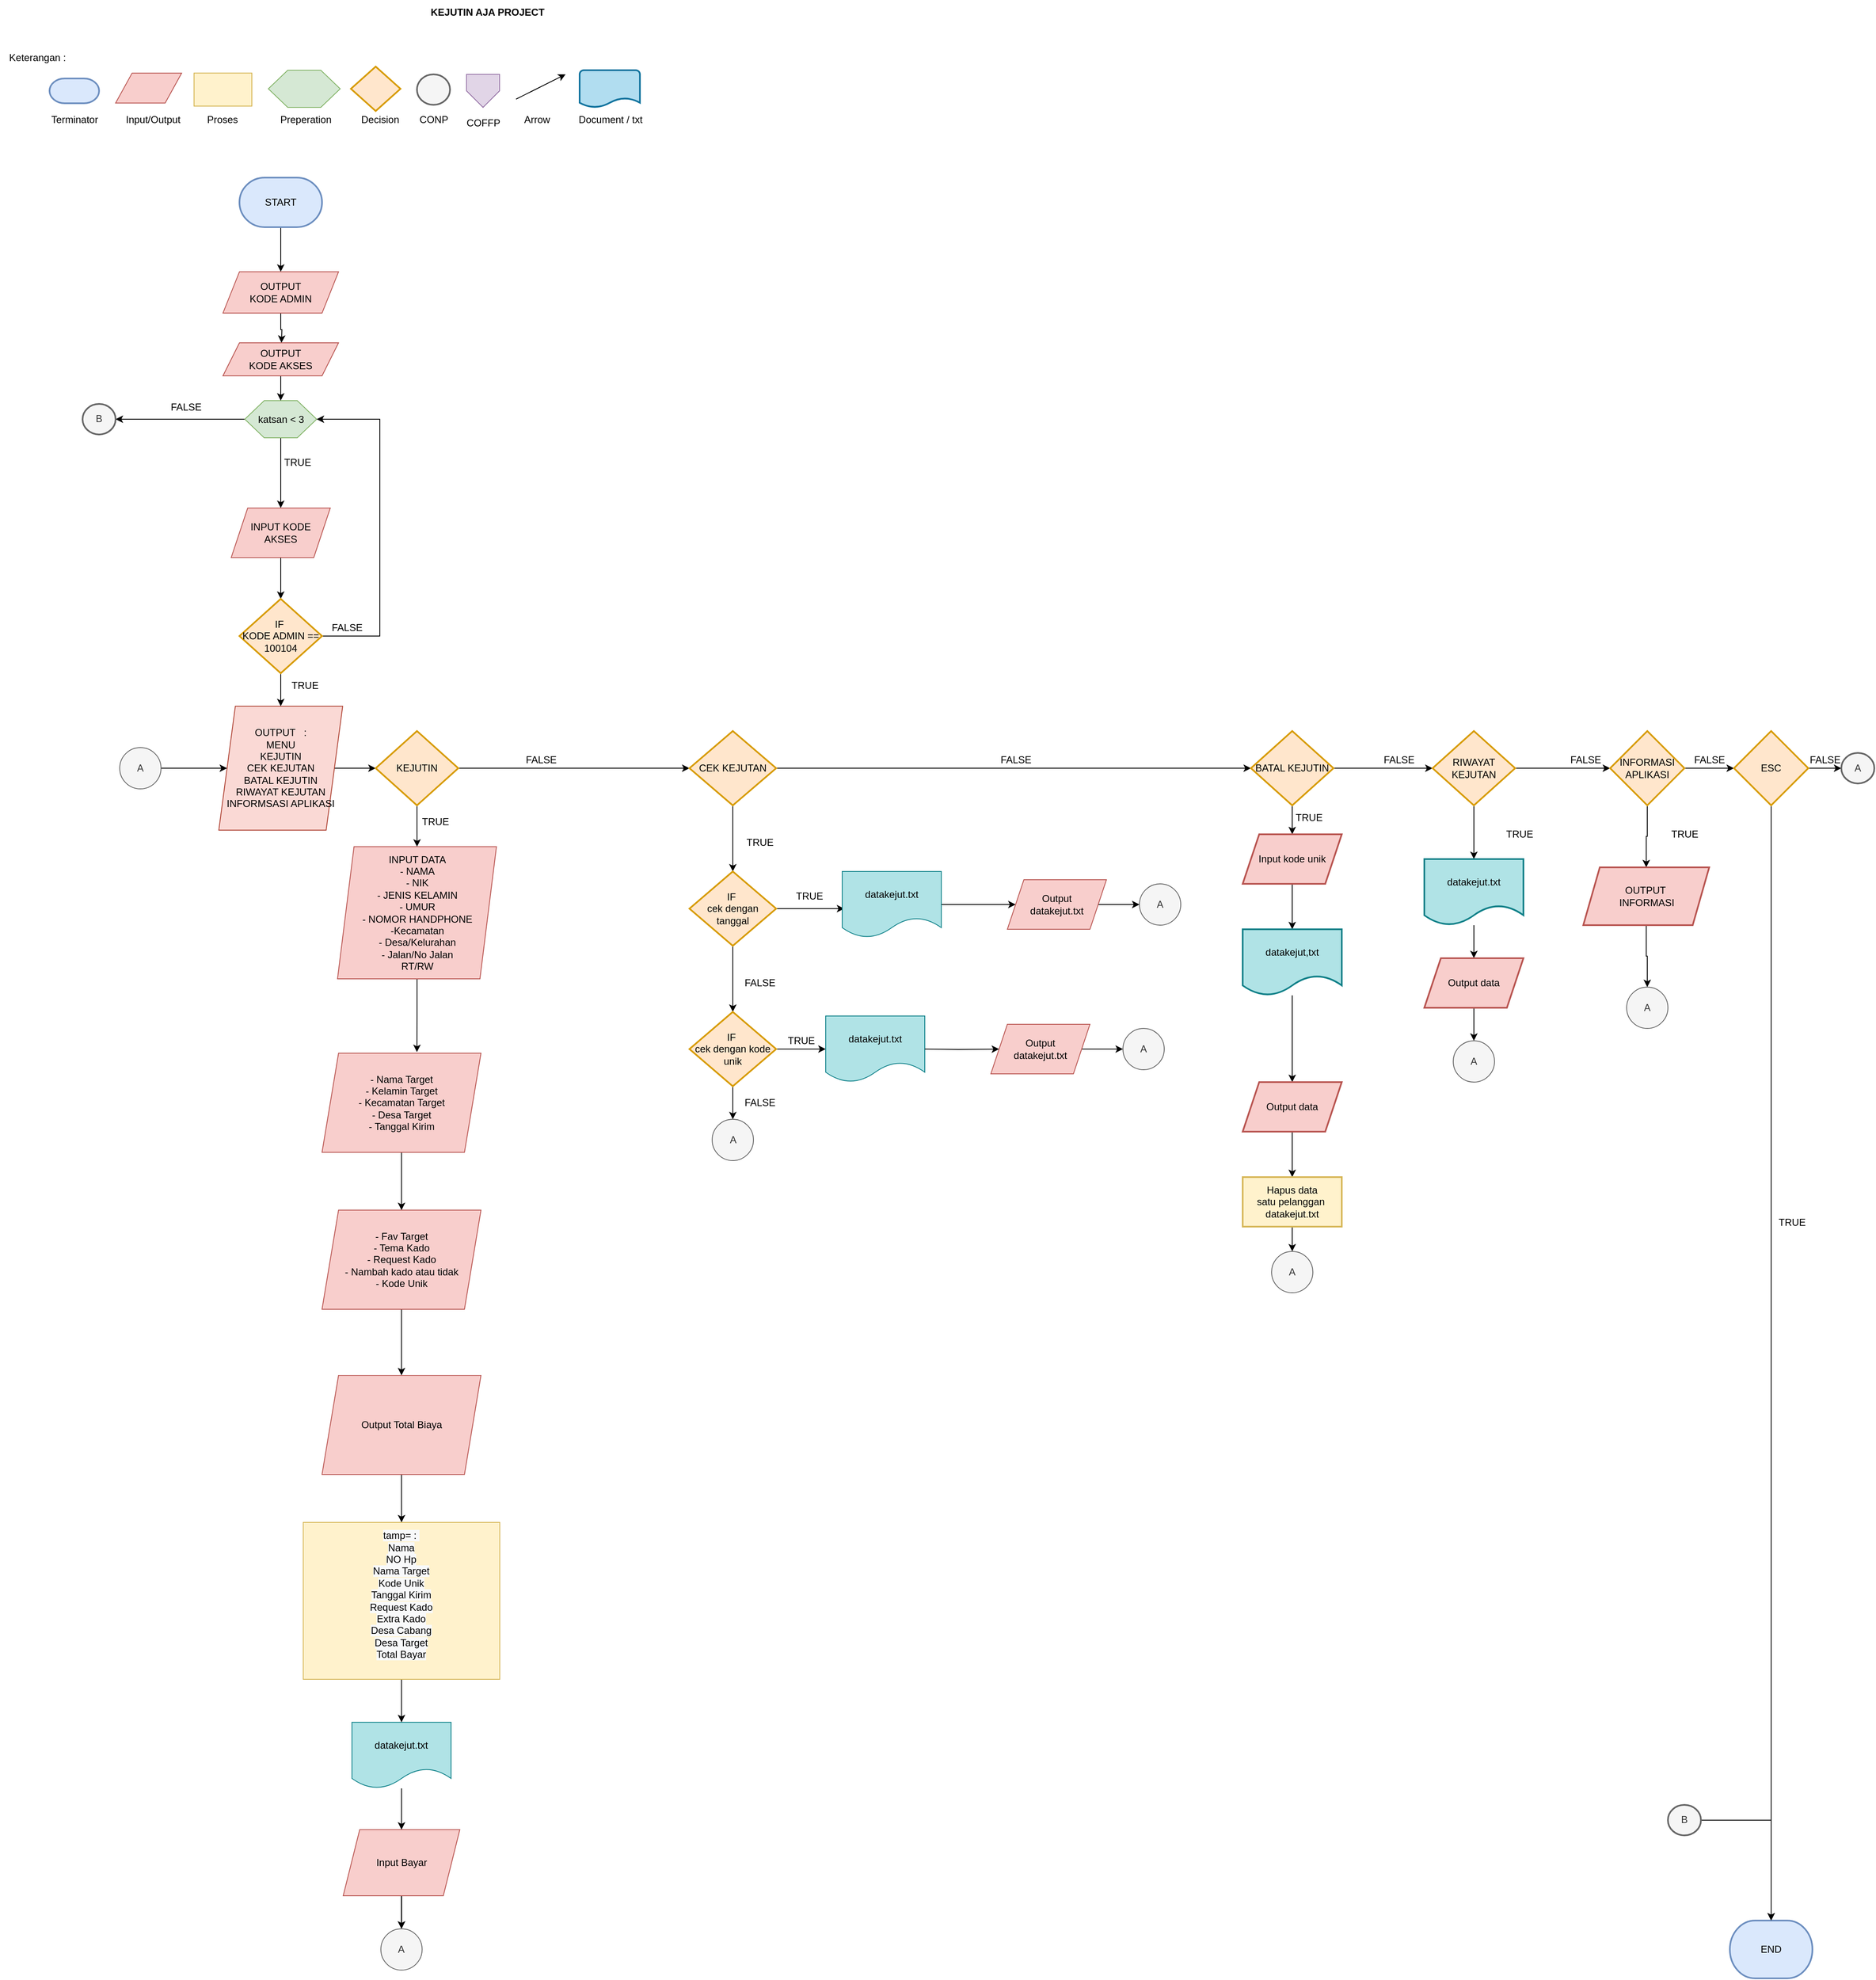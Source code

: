 <mxfile version="20.6.2" type="device"><diagram id="U2HqofYagZiafSSXtInh" name="Page-1"><mxGraphModel dx="1203" dy="805" grid="1" gridSize="10" guides="1" tooltips="1" connect="1" arrows="1" fold="1" page="1" pageScale="1" pageWidth="1169" pageHeight="827" math="0" shadow="0"><root><mxCell id="0"/><mxCell id="1" parent="0"/><mxCell id="q9lURPwofvFGCAkkpEQi-53" value="" style="edgeStyle=orthogonalEdgeStyle;rounded=0;orthogonalLoop=1;jettySize=auto;html=1;" edge="1" parent="1" source="q9lURPwofvFGCAkkpEQi-2" target="q9lURPwofvFGCAkkpEQi-45"><mxGeometry relative="1" as="geometry"/></mxCell><mxCell id="q9lURPwofvFGCAkkpEQi-2" value="START" style="strokeWidth=2;html=1;shape=mxgraph.flowchart.terminator;whiteSpace=wrap;fillColor=#dae8fc;strokeColor=#6c8ebf;" vertex="1" parent="1"><mxGeometry x="350.01" y="250" width="100" height="60" as="geometry"/></mxCell><mxCell id="q9lURPwofvFGCAkkpEQi-3" value="Keterangan :" style="text;html=1;align=center;verticalAlign=middle;resizable=0;points=[];autosize=1;strokeColor=none;fillColor=none;" vertex="1" parent="1"><mxGeometry x="60" y="90" width="90" height="30" as="geometry"/></mxCell><mxCell id="q9lURPwofvFGCAkkpEQi-4" value="" style="strokeWidth=2;html=1;shape=mxgraph.flowchart.terminator;whiteSpace=wrap;fillColor=#dae8fc;strokeColor=#6c8ebf;" vertex="1" parent="1"><mxGeometry x="120" y="130" width="60" height="30" as="geometry"/></mxCell><mxCell id="q9lURPwofvFGCAkkpEQi-5" value="Terminator" style="text;html=1;align=center;verticalAlign=middle;resizable=0;points=[];autosize=1;strokeColor=none;fillColor=none;" vertex="1" parent="1"><mxGeometry x="110" y="165" width="80" height="30" as="geometry"/></mxCell><mxCell id="q9lURPwofvFGCAkkpEQi-6" value="Input/Output" style="text;html=1;align=center;verticalAlign=middle;resizable=0;points=[];autosize=1;strokeColor=none;fillColor=none;" vertex="1" parent="1"><mxGeometry x="200" y="165" width="90" height="30" as="geometry"/></mxCell><mxCell id="q9lURPwofvFGCAkkpEQi-7" value="Proses" style="text;html=1;align=center;verticalAlign=middle;resizable=0;points=[];autosize=1;strokeColor=none;fillColor=none;" vertex="1" parent="1"><mxGeometry x="299" y="165" width="60" height="30" as="geometry"/></mxCell><mxCell id="q9lURPwofvFGCAkkpEQi-8" value="" style="verticalLabelPosition=bottom;verticalAlign=top;html=1;shape=hexagon;perimeter=hexagonPerimeter2;arcSize=6;size=0.27;fillColor=#d5e8d4;strokeColor=#82b366;" vertex="1" parent="1"><mxGeometry x="385" y="120" width="87" height="45" as="geometry"/></mxCell><mxCell id="q9lURPwofvFGCAkkpEQi-9" value="Preperation" style="text;html=1;align=center;verticalAlign=middle;resizable=0;points=[];autosize=1;strokeColor=none;fillColor=none;" vertex="1" parent="1"><mxGeometry x="385" y="165" width="90" height="30" as="geometry"/></mxCell><mxCell id="q9lURPwofvFGCAkkpEQi-10" value="" style="strokeWidth=2;html=1;shape=mxgraph.flowchart.decision;whiteSpace=wrap;fillColor=#ffe6cc;strokeColor=#d79b00;" vertex="1" parent="1"><mxGeometry x="485" y="115.63" width="60" height="53.75" as="geometry"/></mxCell><mxCell id="q9lURPwofvFGCAkkpEQi-11" value="Decision" style="text;html=1;align=center;verticalAlign=middle;resizable=0;points=[];autosize=1;strokeColor=none;fillColor=none;" vertex="1" parent="1"><mxGeometry x="485" y="165" width="70" height="30" as="geometry"/></mxCell><mxCell id="q9lURPwofvFGCAkkpEQi-12" value="" style="strokeWidth=2;html=1;shape=mxgraph.flowchart.start_2;whiteSpace=wrap;fillColor=#f5f5f5;fontColor=#333333;strokeColor=#666666;" vertex="1" parent="1"><mxGeometry x="565" y="125" width="40" height="36.88" as="geometry"/></mxCell><mxCell id="q9lURPwofvFGCAkkpEQi-13" value="CONP" style="text;html=1;align=center;verticalAlign=middle;resizable=0;points=[];autosize=1;strokeColor=none;fillColor=none;" vertex="1" parent="1"><mxGeometry x="555" y="165" width="60" height="30" as="geometry"/></mxCell><mxCell id="q9lURPwofvFGCAkkpEQi-14" value="" style="verticalLabelPosition=bottom;verticalAlign=top;html=1;shape=offPageConnector;rounded=0;size=0.5;fillColor=#e1d5e7;strokeColor=#9673a6;" vertex="1" parent="1"><mxGeometry x="625" y="125" width="40" height="40" as="geometry"/></mxCell><mxCell id="q9lURPwofvFGCAkkpEQi-15" value="COFFP" style="text;html=1;align=center;verticalAlign=middle;resizable=0;points=[];autosize=1;strokeColor=none;fillColor=none;" vertex="1" parent="1"><mxGeometry x="615" y="169.38" width="60" height="30" as="geometry"/></mxCell><mxCell id="q9lURPwofvFGCAkkpEQi-16" value="" style="endArrow=classic;html=1;rounded=0;" edge="1" parent="1"><mxGeometry width="50" height="50" relative="1" as="geometry"><mxPoint x="685.0" y="155" as="sourcePoint"/><mxPoint x="745" y="125" as="targetPoint"/><Array as="points"><mxPoint x="705" y="145"/></Array></mxGeometry></mxCell><mxCell id="q9lURPwofvFGCAkkpEQi-17" value="Arrow" style="text;html=1;align=center;verticalAlign=middle;resizable=0;points=[];autosize=1;strokeColor=none;fillColor=none;" vertex="1" parent="1"><mxGeometry x="685" y="165" width="50" height="30" as="geometry"/></mxCell><mxCell id="q9lURPwofvFGCAkkpEQi-18" value="" style="rounded=0;whiteSpace=wrap;html=1;fillColor=#fff2cc;strokeColor=#d6b656;" vertex="1" parent="1"><mxGeometry x="295" y="123.44" width="70" height="40" as="geometry"/></mxCell><mxCell id="q9lURPwofvFGCAkkpEQi-19" value="" style="shape=parallelogram;perimeter=parallelogramPerimeter;whiteSpace=wrap;html=1;fixedSize=1;fillColor=#f8cecc;strokeColor=#b85450;" vertex="1" parent="1"><mxGeometry x="200" y="123.44" width="80" height="36.26" as="geometry"/></mxCell><mxCell id="q9lURPwofvFGCAkkpEQi-20" value="" style="strokeWidth=2;html=1;shape=mxgraph.flowchart.document2;whiteSpace=wrap;size=0.25;fillColor=#b1ddf0;strokeColor=#10739e;" vertex="1" parent="1"><mxGeometry x="762" y="120" width="73" height="45" as="geometry"/></mxCell><mxCell id="q9lURPwofvFGCAkkpEQi-21" value="Document / txt" style="text;html=1;align=center;verticalAlign=middle;resizable=0;points=[];autosize=1;strokeColor=none;fillColor=none;" vertex="1" parent="1"><mxGeometry x="748.5" y="165" width="100" height="30" as="geometry"/></mxCell><mxCell id="q9lURPwofvFGCAkkpEQi-22" value="&lt;b&gt;KEJUTIN AJA PROJECT&lt;/b&gt;" style="text;html=1;align=center;verticalAlign=middle;resizable=0;points=[];autosize=1;strokeColor=none;fillColor=none;" vertex="1" parent="1"><mxGeometry x="570" y="35" width="160" height="30" as="geometry"/></mxCell><mxCell id="q9lURPwofvFGCAkkpEQi-60" style="edgeStyle=orthogonalEdgeStyle;rounded=0;orthogonalLoop=1;jettySize=auto;html=1;entryX=0.5;entryY=0;entryDx=0;entryDy=0;" edge="1" parent="1" source="q9lURPwofvFGCAkkpEQi-45"><mxGeometry relative="1" as="geometry"><mxPoint x="400.88" y="450" as="targetPoint"/></mxGeometry></mxCell><mxCell id="q9lURPwofvFGCAkkpEQi-45" value="OUTPUT&lt;br&gt;KODE ADMIN" style="shape=parallelogram;perimeter=parallelogramPerimeter;whiteSpace=wrap;html=1;fixedSize=1;fillColor=#f8cecc;strokeColor=#b85450;" vertex="1" parent="1"><mxGeometry x="330.01" y="364" width="140" height="50" as="geometry"/></mxCell><mxCell id="q9lURPwofvFGCAkkpEQi-65" value="" style="edgeStyle=orthogonalEdgeStyle;rounded=0;orthogonalLoop=1;jettySize=auto;html=1;" edge="1" parent="1" source="q9lURPwofvFGCAkkpEQi-67" target="q9lURPwofvFGCAkkpEQi-69"><mxGeometry relative="1" as="geometry"/></mxCell><mxCell id="q9lURPwofvFGCAkkpEQi-66" value="" style="edgeStyle=orthogonalEdgeStyle;rounded=0;orthogonalLoop=1;jettySize=auto;html=1;" edge="1" parent="1" source="q9lURPwofvFGCAkkpEQi-67"><mxGeometry relative="1" as="geometry"><mxPoint x="200" y="542.5" as="targetPoint"/></mxGeometry></mxCell><mxCell id="q9lURPwofvFGCAkkpEQi-67" value="katsan &amp;lt; 3" style="verticalLabelPosition=middle;verticalAlign=middle;html=1;shape=hexagon;perimeter=hexagonPerimeter2;arcSize=6;size=0.27;fillColor=#d5e8d4;strokeColor=#82b366;labelPosition=center;align=center;" vertex="1" parent="1"><mxGeometry x="356.5" y="520" width="87" height="45" as="geometry"/></mxCell><mxCell id="q9lURPwofvFGCAkkpEQi-68" value="" style="edgeStyle=orthogonalEdgeStyle;rounded=0;orthogonalLoop=1;jettySize=auto;html=1;" edge="1" parent="1" source="q9lURPwofvFGCAkkpEQi-69" target="q9lURPwofvFGCAkkpEQi-82"><mxGeometry relative="1" as="geometry"><mxPoint x="400" y="760" as="targetPoint"/><Array as="points"><mxPoint x="400" y="740"/><mxPoint x="400" y="740"/></Array></mxGeometry></mxCell><mxCell id="q9lURPwofvFGCAkkpEQi-80" style="edgeStyle=orthogonalEdgeStyle;rounded=0;orthogonalLoop=1;jettySize=auto;html=1;entryX=1;entryY=0.5;entryDx=0;entryDy=0;exitX=1;exitY=0.5;exitDx=0;exitDy=0;exitPerimeter=0;" edge="1" parent="1" source="q9lURPwofvFGCAkkpEQi-82" target="q9lURPwofvFGCAkkpEQi-67"><mxGeometry relative="1" as="geometry"><Array as="points"><mxPoint x="520" y="805"/><mxPoint x="520" y="543"/></Array></mxGeometry></mxCell><mxCell id="q9lURPwofvFGCAkkpEQi-69" value="INPUT KODE &lt;br&gt;AKSES" style="shape=parallelogram;perimeter=parallelogramPerimeter;whiteSpace=wrap;html=1;fixedSize=1;fillColor=#f8cecc;strokeColor=#b85450;arcSize=6;" vertex="1" parent="1"><mxGeometry x="340" y="650" width="120" height="60" as="geometry"/></mxCell><mxCell id="q9lURPwofvFGCAkkpEQi-74" value="TRUE" style="text;html=1;align=center;verticalAlign=middle;resizable=0;points=[];autosize=1;strokeColor=none;fillColor=none;" vertex="1" parent="1"><mxGeometry x="390.01" y="580" width="60" height="30" as="geometry"/></mxCell><mxCell id="q9lURPwofvFGCAkkpEQi-75" value="FALSE" style="text;html=1;align=center;verticalAlign=middle;resizable=0;points=[];autosize=1;strokeColor=none;fillColor=none;" vertex="1" parent="1"><mxGeometry x="255" y="512.5" width="60" height="30" as="geometry"/></mxCell><mxCell id="q9lURPwofvFGCAkkpEQi-76" value="" style="edgeStyle=orthogonalEdgeStyle;rounded=0;orthogonalLoop=1;jettySize=auto;html=1;" edge="1" parent="1" source="q9lURPwofvFGCAkkpEQi-77" target="q9lURPwofvFGCAkkpEQi-67"><mxGeometry relative="1" as="geometry"/></mxCell><mxCell id="q9lURPwofvFGCAkkpEQi-77" value="OUTPUT&lt;br&gt;KODE AKSES" style="shape=parallelogram;perimeter=parallelogramPerimeter;whiteSpace=wrap;html=1;fixedSize=1;fillColor=#f8cecc;strokeColor=#b85450;" vertex="1" parent="1"><mxGeometry x="330" y="450" width="140" height="40" as="geometry"/></mxCell><mxCell id="q9lURPwofvFGCAkkpEQi-86" value="" style="edgeStyle=orthogonalEdgeStyle;rounded=0;orthogonalLoop=1;jettySize=auto;html=1;" edge="1" parent="1" source="q9lURPwofvFGCAkkpEQi-82" target="q9lURPwofvFGCAkkpEQi-85"><mxGeometry relative="1" as="geometry"/></mxCell><mxCell id="q9lURPwofvFGCAkkpEQi-82" value="IF&amp;nbsp;&lt;br&gt;KODE ADMIN ==&lt;br&gt;100104" style="strokeWidth=2;html=1;shape=mxgraph.flowchart.decision;whiteSpace=wrap;fillColor=#ffe6cc;strokeColor=#d79b00;" vertex="1" parent="1"><mxGeometry x="350" y="760" width="100" height="90" as="geometry"/></mxCell><mxCell id="q9lURPwofvFGCAkkpEQi-83" value="FALSE" style="text;html=1;align=center;verticalAlign=middle;resizable=0;points=[];autosize=1;strokeColor=none;fillColor=none;" vertex="1" parent="1"><mxGeometry x="450.01" y="780" width="60" height="30" as="geometry"/></mxCell><mxCell id="q9lURPwofvFGCAkkpEQi-93" style="edgeStyle=orthogonalEdgeStyle;rounded=0;orthogonalLoop=1;jettySize=auto;html=1;" edge="1" parent="1" source="q9lURPwofvFGCAkkpEQi-85" target="q9lURPwofvFGCAkkpEQi-87"><mxGeometry relative="1" as="geometry"/></mxCell><mxCell id="q9lURPwofvFGCAkkpEQi-85" value="OUTPUT&amp;nbsp; &amp;nbsp;:&lt;br&gt;MENU&lt;br&gt;KEJUTIN&lt;br&gt;CEK KEJUTAN&lt;br&gt;BATAL KEJUTIN&lt;br&gt;RIWAYAT KEJUTAN&lt;br&gt;INFORMSASI APLIKASI" style="shape=parallelogram;perimeter=parallelogramPerimeter;whiteSpace=wrap;html=1;fixedSize=1;fillColor=#fad9d5;strokeColor=#ae4132;" vertex="1" parent="1"><mxGeometry x="325" y="890" width="150" height="150" as="geometry"/></mxCell><mxCell id="q9lURPwofvFGCAkkpEQi-94" style="edgeStyle=orthogonalEdgeStyle;rounded=0;orthogonalLoop=1;jettySize=auto;html=1;exitX=1;exitY=0.5;exitDx=0;exitDy=0;exitPerimeter=0;entryX=0;entryY=0.5;entryDx=0;entryDy=0;entryPerimeter=0;" edge="1" parent="1" source="q9lURPwofvFGCAkkpEQi-87" target="q9lURPwofvFGCAkkpEQi-88"><mxGeometry relative="1" as="geometry"/></mxCell><mxCell id="q9lURPwofvFGCAkkpEQi-98" style="edgeStyle=orthogonalEdgeStyle;rounded=0;orthogonalLoop=1;jettySize=auto;html=1;" edge="1" parent="1" source="q9lURPwofvFGCAkkpEQi-87" target="q9lURPwofvFGCAkkpEQi-92"><mxGeometry relative="1" as="geometry"/></mxCell><mxCell id="q9lURPwofvFGCAkkpEQi-87" value="KEJUTIN" style="strokeWidth=2;html=1;shape=mxgraph.flowchart.decision;whiteSpace=wrap;fillColor=#ffe6cc;strokeColor=#d79b00;" vertex="1" parent="1"><mxGeometry x="515" y="920" width="100" height="90" as="geometry"/></mxCell><mxCell id="q9lURPwofvFGCAkkpEQi-95" style="edgeStyle=orthogonalEdgeStyle;rounded=0;orthogonalLoop=1;jettySize=auto;html=1;" edge="1" parent="1" source="q9lURPwofvFGCAkkpEQi-88" target="q9lURPwofvFGCAkkpEQi-89"><mxGeometry relative="1" as="geometry"/></mxCell><mxCell id="q9lURPwofvFGCAkkpEQi-127" value="" style="edgeStyle=orthogonalEdgeStyle;rounded=0;orthogonalLoop=1;jettySize=auto;html=1;" edge="1" parent="1" source="q9lURPwofvFGCAkkpEQi-88" target="q9lURPwofvFGCAkkpEQi-126"><mxGeometry relative="1" as="geometry"/></mxCell><mxCell id="q9lURPwofvFGCAkkpEQi-88" value="CEK KEJUTAN" style="strokeWidth=2;html=1;shape=mxgraph.flowchart.decision;whiteSpace=wrap;fillColor=#ffe6cc;strokeColor=#d79b00;" vertex="1" parent="1"><mxGeometry x="895" y="920" width="105" height="90" as="geometry"/></mxCell><mxCell id="q9lURPwofvFGCAkkpEQi-96" style="edgeStyle=orthogonalEdgeStyle;rounded=0;orthogonalLoop=1;jettySize=auto;html=1;" edge="1" parent="1" source="q9lURPwofvFGCAkkpEQi-89" target="q9lURPwofvFGCAkkpEQi-90"><mxGeometry relative="1" as="geometry"/></mxCell><mxCell id="q9lURPwofvFGCAkkpEQi-144" value="" style="edgeStyle=orthogonalEdgeStyle;rounded=0;orthogonalLoop=1;jettySize=auto;html=1;" edge="1" parent="1" source="q9lURPwofvFGCAkkpEQi-89" target="q9lURPwofvFGCAkkpEQi-143"><mxGeometry relative="1" as="geometry"/></mxCell><mxCell id="q9lURPwofvFGCAkkpEQi-89" value="BATAL KEJUTIN" style="strokeWidth=2;html=1;shape=mxgraph.flowchart.decision;whiteSpace=wrap;fillColor=#ffe6cc;strokeColor=#d79b00;" vertex="1" parent="1"><mxGeometry x="1575" y="920" width="100" height="90" as="geometry"/></mxCell><mxCell id="q9lURPwofvFGCAkkpEQi-97" value="" style="edgeStyle=orthogonalEdgeStyle;rounded=0;orthogonalLoop=1;jettySize=auto;html=1;" edge="1" parent="1" source="q9lURPwofvFGCAkkpEQi-90" target="q9lURPwofvFGCAkkpEQi-91"><mxGeometry relative="1" as="geometry"/></mxCell><mxCell id="q9lURPwofvFGCAkkpEQi-156" value="" style="edgeStyle=orthogonalEdgeStyle;rounded=0;orthogonalLoop=1;jettySize=auto;html=1;" edge="1" parent="1" source="q9lURPwofvFGCAkkpEQi-90" target="q9lURPwofvFGCAkkpEQi-155"><mxGeometry relative="1" as="geometry"/></mxCell><mxCell id="q9lURPwofvFGCAkkpEQi-90" value="RIWAYAT KEJUTAN" style="strokeWidth=2;html=1;shape=mxgraph.flowchart.decision;whiteSpace=wrap;fillColor=#ffe6cc;strokeColor=#d79b00;" vertex="1" parent="1"><mxGeometry x="1795" y="920" width="100" height="90" as="geometry"/></mxCell><mxCell id="q9lURPwofvFGCAkkpEQi-162" value="" style="edgeStyle=orthogonalEdgeStyle;rounded=0;orthogonalLoop=1;jettySize=auto;html=1;" edge="1" parent="1" source="q9lURPwofvFGCAkkpEQi-91" target="q9lURPwofvFGCAkkpEQi-161"><mxGeometry relative="1" as="geometry"/></mxCell><mxCell id="q9lURPwofvFGCAkkpEQi-189" value="" style="edgeStyle=orthogonalEdgeStyle;rounded=0;orthogonalLoop=1;jettySize=auto;html=1;" edge="1" parent="1" source="q9lURPwofvFGCAkkpEQi-91" target="q9lURPwofvFGCAkkpEQi-188"><mxGeometry relative="1" as="geometry"/></mxCell><mxCell id="q9lURPwofvFGCAkkpEQi-91" value="INFORMASI APLIKASI" style="strokeWidth=2;html=1;shape=mxgraph.flowchart.decision;whiteSpace=wrap;fillColor=#ffe6cc;strokeColor=#d79b00;" vertex="1" parent="1"><mxGeometry x="2010" y="920" width="90" height="90" as="geometry"/></mxCell><mxCell id="q9lURPwofvFGCAkkpEQi-100" style="edgeStyle=orthogonalEdgeStyle;rounded=0;orthogonalLoop=1;jettySize=auto;html=1;entryX=0.597;entryY=-0.011;entryDx=0;entryDy=0;entryPerimeter=0;" edge="1" parent="1" source="q9lURPwofvFGCAkkpEQi-92" target="q9lURPwofvFGCAkkpEQi-99"><mxGeometry relative="1" as="geometry"/></mxCell><mxCell id="q9lURPwofvFGCAkkpEQi-92" value="INPUT DATA&lt;br&gt;- NAMA&lt;br&gt;- NIK&lt;br&gt;- JENIS KELAMIN&lt;br&gt;- UMUR&lt;br&gt;- NOMOR HANDPHONE&lt;br&gt;-Kecamatan&lt;br&gt;- Desa/Kelurahan&lt;br&gt;- Jalan/No Jalan&lt;br&gt;RT/RW&lt;br&gt;" style="shape=parallelogram;perimeter=parallelogramPerimeter;whiteSpace=wrap;html=1;fixedSize=1;fillColor=#f8cecc;strokeColor=#b85450;arcSize=6;" vertex="1" parent="1"><mxGeometry x="468.75" y="1060" width="192.5" height="160" as="geometry"/></mxCell><mxCell id="q9lURPwofvFGCAkkpEQi-178" value="" style="edgeStyle=orthogonalEdgeStyle;rounded=0;orthogonalLoop=1;jettySize=auto;html=1;" edge="1" parent="1" source="q9lURPwofvFGCAkkpEQi-99" target="q9lURPwofvFGCAkkpEQi-101"><mxGeometry relative="1" as="geometry"/></mxCell><mxCell id="q9lURPwofvFGCAkkpEQi-99" value="- Nama Target&lt;br&gt;- Kelamin Target&lt;br&gt;- Kecamatan Target&lt;br&gt;- Desa Target&lt;br&gt;- Tanggal Kirim" style="shape=parallelogram;perimeter=parallelogramPerimeter;whiteSpace=wrap;html=1;fixedSize=1;fillColor=#f8cecc;strokeColor=#b85450;arcSize=6;" vertex="1" parent="1"><mxGeometry x="450.01" y="1310" width="192.5" height="120" as="geometry"/></mxCell><mxCell id="q9lURPwofvFGCAkkpEQi-104" value="" style="edgeStyle=orthogonalEdgeStyle;rounded=0;orthogonalLoop=1;jettySize=auto;html=1;" edge="1" parent="1" source="q9lURPwofvFGCAkkpEQi-101" target="q9lURPwofvFGCAkkpEQi-103"><mxGeometry relative="1" as="geometry"/></mxCell><mxCell id="q9lURPwofvFGCAkkpEQi-101" value="- Fav Target&lt;br&gt;- Tema Kado&lt;br&gt;- Request Kado&lt;br&gt;- Nambah kado atau tidak&lt;br&gt;- Kode Unik" style="shape=parallelogram;perimeter=parallelogramPerimeter;whiteSpace=wrap;html=1;fixedSize=1;fillColor=#f8cecc;strokeColor=#b85450;arcSize=6;" vertex="1" parent="1"><mxGeometry x="450" y="1500" width="192.5" height="120" as="geometry"/></mxCell><mxCell id="q9lURPwofvFGCAkkpEQi-113" value="" style="edgeStyle=orthogonalEdgeStyle;rounded=0;orthogonalLoop=1;jettySize=auto;html=1;" edge="1" parent="1" source="q9lURPwofvFGCAkkpEQi-102" target="q9lURPwofvFGCAkkpEQi-105"><mxGeometry relative="1" as="geometry"/></mxCell><mxCell id="q9lURPwofvFGCAkkpEQi-102" value="datakejut.txt" style="shape=document;whiteSpace=wrap;html=1;boundedLbl=1;fillColor=#b0e3e6;strokeColor=#0e8088;" vertex="1" parent="1"><mxGeometry x="486.25" y="2120" width="120" height="80" as="geometry"/></mxCell><mxCell id="q9lURPwofvFGCAkkpEQi-111" value="" style="edgeStyle=orthogonalEdgeStyle;rounded=0;orthogonalLoop=1;jettySize=auto;html=1;" edge="1" parent="1" source="q9lURPwofvFGCAkkpEQi-103" target="q9lURPwofvFGCAkkpEQi-110"><mxGeometry relative="1" as="geometry"/></mxCell><mxCell id="q9lURPwofvFGCAkkpEQi-103" value="Output Total Biaya" style="shape=parallelogram;perimeter=parallelogramPerimeter;whiteSpace=wrap;html=1;fixedSize=1;fillColor=#f8cecc;strokeColor=#b85450;arcSize=6;" vertex="1" parent="1"><mxGeometry x="450" y="1700" width="192.5" height="120" as="geometry"/></mxCell><mxCell id="q9lURPwofvFGCAkkpEQi-115" style="edgeStyle=orthogonalEdgeStyle;rounded=0;orthogonalLoop=1;jettySize=auto;html=1;" edge="1" parent="1" source="q9lURPwofvFGCAkkpEQi-105" target="q9lURPwofvFGCAkkpEQi-114"><mxGeometry relative="1" as="geometry"/></mxCell><mxCell id="q9lURPwofvFGCAkkpEQi-168" value="" style="edgeStyle=orthogonalEdgeStyle;rounded=0;orthogonalLoop=1;jettySize=auto;html=1;" edge="1" parent="1" source="q9lURPwofvFGCAkkpEQi-105" target="q9lURPwofvFGCAkkpEQi-114"><mxGeometry relative="1" as="geometry"/></mxCell><mxCell id="q9lURPwofvFGCAkkpEQi-105" value="Input Bayar" style="shape=parallelogram;perimeter=parallelogramPerimeter;whiteSpace=wrap;html=1;fixedSize=1;fillColor=#f8cecc;strokeColor=#b85450;arcSize=6;" vertex="1" parent="1"><mxGeometry x="475.64" y="2250" width="141.25" height="80" as="geometry"/></mxCell><mxCell id="q9lURPwofvFGCAkkpEQi-112" value="" style="edgeStyle=orthogonalEdgeStyle;rounded=0;orthogonalLoop=1;jettySize=auto;html=1;" edge="1" parent="1" source="q9lURPwofvFGCAkkpEQi-110" target="q9lURPwofvFGCAkkpEQi-102"><mxGeometry relative="1" as="geometry"/></mxCell><mxCell id="q9lURPwofvFGCAkkpEQi-110" value="&#10;&lt;span style=&quot;color: rgb(0, 0, 0); font-family: Helvetica; font-size: 12px; font-style: normal; font-variant-ligatures: normal; font-variant-caps: normal; font-weight: 400; letter-spacing: normal; orphans: 2; text-align: center; text-indent: 0px; text-transform: none; widows: 2; word-spacing: 0px; -webkit-text-stroke-width: 0px; background-color: rgb(248, 249, 250); text-decoration-thickness: initial; text-decoration-style: initial; text-decoration-color: initial; float: none; display: inline !important;&quot;&gt;tamp= :&amp;nbsp;&lt;/span&gt;&lt;br style=&quot;color: rgb(0, 0, 0); font-family: Helvetica; font-size: 12px; font-style: normal; font-variant-ligatures: normal; font-variant-caps: normal; font-weight: 400; letter-spacing: normal; orphans: 2; text-align: center; text-indent: 0px; text-transform: none; widows: 2; word-spacing: 0px; -webkit-text-stroke-width: 0px; background-color: rgb(248, 249, 250); text-decoration-thickness: initial; text-decoration-style: initial; text-decoration-color: initial;&quot;&gt;&lt;span style=&quot;color: rgb(0, 0, 0); font-family: Helvetica; font-size: 12px; font-style: normal; font-variant-ligatures: normal; font-variant-caps: normal; font-weight: 400; letter-spacing: normal; orphans: 2; text-align: center; text-indent: 0px; text-transform: none; widows: 2; word-spacing: 0px; -webkit-text-stroke-width: 0px; background-color: rgb(248, 249, 250); text-decoration-thickness: initial; text-decoration-style: initial; text-decoration-color: initial; float: none; display: inline !important;&quot;&gt;Nama&lt;/span&gt;&lt;br style=&quot;color: rgb(0, 0, 0); font-family: Helvetica; font-size: 12px; font-style: normal; font-variant-ligatures: normal; font-variant-caps: normal; font-weight: 400; letter-spacing: normal; orphans: 2; text-align: center; text-indent: 0px; text-transform: none; widows: 2; word-spacing: 0px; -webkit-text-stroke-width: 0px; background-color: rgb(248, 249, 250); text-decoration-thickness: initial; text-decoration-style: initial; text-decoration-color: initial;&quot;&gt;&lt;span style=&quot;color: rgb(0, 0, 0); font-family: Helvetica; font-size: 12px; font-style: normal; font-variant-ligatures: normal; font-variant-caps: normal; font-weight: 400; letter-spacing: normal; orphans: 2; text-align: center; text-indent: 0px; text-transform: none; widows: 2; word-spacing: 0px; -webkit-text-stroke-width: 0px; background-color: rgb(248, 249, 250); text-decoration-thickness: initial; text-decoration-style: initial; text-decoration-color: initial; float: none; display: inline !important;&quot;&gt;NO Hp&lt;/span&gt;&lt;br style=&quot;color: rgb(0, 0, 0); font-family: Helvetica; font-size: 12px; font-style: normal; font-variant-ligatures: normal; font-variant-caps: normal; font-weight: 400; letter-spacing: normal; orphans: 2; text-align: center; text-indent: 0px; text-transform: none; widows: 2; word-spacing: 0px; -webkit-text-stroke-width: 0px; background-color: rgb(248, 249, 250); text-decoration-thickness: initial; text-decoration-style: initial; text-decoration-color: initial;&quot;&gt;&lt;span style=&quot;color: rgb(0, 0, 0); font-family: Helvetica; font-size: 12px; font-style: normal; font-variant-ligatures: normal; font-variant-caps: normal; font-weight: 400; letter-spacing: normal; orphans: 2; text-align: center; text-indent: 0px; text-transform: none; widows: 2; word-spacing: 0px; -webkit-text-stroke-width: 0px; background-color: rgb(248, 249, 250); text-decoration-thickness: initial; text-decoration-style: initial; text-decoration-color: initial; float: none; display: inline !important;&quot;&gt;Nama Target&lt;/span&gt;&lt;br style=&quot;color: rgb(0, 0, 0); font-family: Helvetica; font-size: 12px; font-style: normal; font-variant-ligatures: normal; font-variant-caps: normal; font-weight: 400; letter-spacing: normal; orphans: 2; text-align: center; text-indent: 0px; text-transform: none; widows: 2; word-spacing: 0px; -webkit-text-stroke-width: 0px; background-color: rgb(248, 249, 250); text-decoration-thickness: initial; text-decoration-style: initial; text-decoration-color: initial;&quot;&gt;&lt;span style=&quot;color: rgb(0, 0, 0); font-family: Helvetica; font-size: 12px; font-style: normal; font-variant-ligatures: normal; font-variant-caps: normal; font-weight: 400; letter-spacing: normal; orphans: 2; text-align: center; text-indent: 0px; text-transform: none; widows: 2; word-spacing: 0px; -webkit-text-stroke-width: 0px; background-color: rgb(248, 249, 250); text-decoration-thickness: initial; text-decoration-style: initial; text-decoration-color: initial; float: none; display: inline !important;&quot;&gt;Kode Unik&lt;/span&gt;&lt;br style=&quot;color: rgb(0, 0, 0); font-family: Helvetica; font-size: 12px; font-style: normal; font-variant-ligatures: normal; font-variant-caps: normal; font-weight: 400; letter-spacing: normal; orphans: 2; text-align: center; text-indent: 0px; text-transform: none; widows: 2; word-spacing: 0px; -webkit-text-stroke-width: 0px; background-color: rgb(248, 249, 250); text-decoration-thickness: initial; text-decoration-style: initial; text-decoration-color: initial;&quot;&gt;&lt;span style=&quot;color: rgb(0, 0, 0); font-family: Helvetica; font-size: 12px; font-style: normal; font-variant-ligatures: normal; font-variant-caps: normal; font-weight: 400; letter-spacing: normal; orphans: 2; text-align: center; text-indent: 0px; text-transform: none; widows: 2; word-spacing: 0px; -webkit-text-stroke-width: 0px; background-color: rgb(248, 249, 250); text-decoration-thickness: initial; text-decoration-style: initial; text-decoration-color: initial; float: none; display: inline !important;&quot;&gt;Tanggal Kirim&lt;/span&gt;&lt;br style=&quot;color: rgb(0, 0, 0); font-family: Helvetica; font-size: 12px; font-style: normal; font-variant-ligatures: normal; font-variant-caps: normal; font-weight: 400; letter-spacing: normal; orphans: 2; text-align: center; text-indent: 0px; text-transform: none; widows: 2; word-spacing: 0px; -webkit-text-stroke-width: 0px; background-color: rgb(248, 249, 250); text-decoration-thickness: initial; text-decoration-style: initial; text-decoration-color: initial;&quot;&gt;&lt;span style=&quot;color: rgb(0, 0, 0); font-family: Helvetica; font-size: 12px; font-style: normal; font-variant-ligatures: normal; font-variant-caps: normal; font-weight: 400; letter-spacing: normal; orphans: 2; text-align: center; text-indent: 0px; text-transform: none; widows: 2; word-spacing: 0px; -webkit-text-stroke-width: 0px; background-color: rgb(248, 249, 250); text-decoration-thickness: initial; text-decoration-style: initial; text-decoration-color: initial; float: none; display: inline !important;&quot;&gt;Request Kado&lt;/span&gt;&lt;br style=&quot;color: rgb(0, 0, 0); font-family: Helvetica; font-size: 12px; font-style: normal; font-variant-ligatures: normal; font-variant-caps: normal; font-weight: 400; letter-spacing: normal; orphans: 2; text-align: center; text-indent: 0px; text-transform: none; widows: 2; word-spacing: 0px; -webkit-text-stroke-width: 0px; background-color: rgb(248, 249, 250); text-decoration-thickness: initial; text-decoration-style: initial; text-decoration-color: initial;&quot;&gt;&lt;span style=&quot;color: rgb(0, 0, 0); font-family: Helvetica; font-size: 12px; font-style: normal; font-variant-ligatures: normal; font-variant-caps: normal; font-weight: 400; letter-spacing: normal; orphans: 2; text-align: center; text-indent: 0px; text-transform: none; widows: 2; word-spacing: 0px; -webkit-text-stroke-width: 0px; background-color: rgb(248, 249, 250); text-decoration-thickness: initial; text-decoration-style: initial; text-decoration-color: initial; float: none; display: inline !important;&quot;&gt;Extra Kado&lt;/span&gt;&lt;br style=&quot;color: rgb(0, 0, 0); font-family: Helvetica; font-size: 12px; font-style: normal; font-variant-ligatures: normal; font-variant-caps: normal; font-weight: 400; letter-spacing: normal; orphans: 2; text-align: center; text-indent: 0px; text-transform: none; widows: 2; word-spacing: 0px; -webkit-text-stroke-width: 0px; background-color: rgb(248, 249, 250); text-decoration-thickness: initial; text-decoration-style: initial; text-decoration-color: initial;&quot;&gt;&lt;span style=&quot;color: rgb(0, 0, 0); font-family: Helvetica; font-size: 12px; font-style: normal; font-variant-ligatures: normal; font-variant-caps: normal; font-weight: 400; letter-spacing: normal; orphans: 2; text-align: center; text-indent: 0px; text-transform: none; widows: 2; word-spacing: 0px; -webkit-text-stroke-width: 0px; background-color: rgb(248, 249, 250); text-decoration-thickness: initial; text-decoration-style: initial; text-decoration-color: initial; float: none; display: inline !important;&quot;&gt;Desa Cabang&lt;/span&gt;&lt;br style=&quot;color: rgb(0, 0, 0); font-family: Helvetica; font-size: 12px; font-style: normal; font-variant-ligatures: normal; font-variant-caps: normal; font-weight: 400; letter-spacing: normal; orphans: 2; text-align: center; text-indent: 0px; text-transform: none; widows: 2; word-spacing: 0px; -webkit-text-stroke-width: 0px; background-color: rgb(248, 249, 250); text-decoration-thickness: initial; text-decoration-style: initial; text-decoration-color: initial;&quot;&gt;&lt;span style=&quot;color: rgb(0, 0, 0); font-family: Helvetica; font-size: 12px; font-style: normal; font-variant-ligatures: normal; font-variant-caps: normal; font-weight: 400; letter-spacing: normal; orphans: 2; text-align: center; text-indent: 0px; text-transform: none; widows: 2; word-spacing: 0px; -webkit-text-stroke-width: 0px; background-color: rgb(248, 249, 250); text-decoration-thickness: initial; text-decoration-style: initial; text-decoration-color: initial; float: none; display: inline !important;&quot;&gt;Desa Target&lt;/span&gt;&lt;br style=&quot;color: rgb(0, 0, 0); font-family: Helvetica; font-size: 12px; font-style: normal; font-variant-ligatures: normal; font-variant-caps: normal; font-weight: 400; letter-spacing: normal; orphans: 2; text-align: center; text-indent: 0px; text-transform: none; widows: 2; word-spacing: 0px; -webkit-text-stroke-width: 0px; background-color: rgb(248, 249, 250); text-decoration-thickness: initial; text-decoration-style: initial; text-decoration-color: initial;&quot;&gt;&lt;span style=&quot;color: rgb(0, 0, 0); font-family: Helvetica; font-size: 12px; font-style: normal; font-variant-ligatures: normal; font-variant-caps: normal; font-weight: 400; letter-spacing: normal; orphans: 2; text-align: center; text-indent: 0px; text-transform: none; widows: 2; word-spacing: 0px; -webkit-text-stroke-width: 0px; background-color: rgb(248, 249, 250); text-decoration-thickness: initial; text-decoration-style: initial; text-decoration-color: initial; float: none; display: inline !important;&quot;&gt;Total Bayar&lt;/span&gt;&#10;&#10;" style="rounded=0;whiteSpace=wrap;html=1;fillColor=#fff2cc;strokeColor=#d6b656;" vertex="1" parent="1"><mxGeometry x="427.26" y="1878" width="238" height="190" as="geometry"/></mxCell><mxCell id="q9lURPwofvFGCAkkpEQi-114" value="A" style="ellipse;whiteSpace=wrap;html=1;aspect=fixed;fillColor=#f5f5f5;fontColor=#333333;strokeColor=#666666;" vertex="1" parent="1"><mxGeometry x="521.25" y="2370" width="50" height="50" as="geometry"/></mxCell><mxCell id="q9lURPwofvFGCAkkpEQi-117" value="" style="edgeStyle=orthogonalEdgeStyle;rounded=0;orthogonalLoop=1;jettySize=auto;html=1;" edge="1" parent="1" source="q9lURPwofvFGCAkkpEQi-116" target="q9lURPwofvFGCAkkpEQi-85"><mxGeometry relative="1" as="geometry"/></mxCell><mxCell id="q9lURPwofvFGCAkkpEQi-116" value="A" style="ellipse;whiteSpace=wrap;html=1;aspect=fixed;fillColor=#f5f5f5;fontColor=#333333;strokeColor=#666666;" vertex="1" parent="1"><mxGeometry x="205" y="940" width="50" height="50" as="geometry"/></mxCell><mxCell id="q9lURPwofvFGCAkkpEQi-129" value="" style="edgeStyle=orthogonalEdgeStyle;rounded=0;orthogonalLoop=1;jettySize=auto;html=1;" edge="1" parent="1" source="q9lURPwofvFGCAkkpEQi-126" target="q9lURPwofvFGCAkkpEQi-128"><mxGeometry relative="1" as="geometry"/></mxCell><mxCell id="q9lURPwofvFGCAkkpEQi-131" value="" style="edgeStyle=orthogonalEdgeStyle;rounded=0;orthogonalLoop=1;jettySize=auto;html=1;" edge="1" parent="1" source="q9lURPwofvFGCAkkpEQi-126"><mxGeometry relative="1" as="geometry"><mxPoint x="1082.5" y="1135.0" as="targetPoint"/></mxGeometry></mxCell><mxCell id="q9lURPwofvFGCAkkpEQi-126" value="IF&amp;nbsp;&lt;br&gt;cek dengan tanggal" style="strokeWidth=2;html=1;shape=mxgraph.flowchart.decision;whiteSpace=wrap;fillColor=#ffe6cc;strokeColor=#d79b00;" vertex="1" parent="1"><mxGeometry x="895" y="1090" width="105" height="90" as="geometry"/></mxCell><mxCell id="q9lURPwofvFGCAkkpEQi-138" value="" style="edgeStyle=orthogonalEdgeStyle;rounded=0;orthogonalLoop=1;jettySize=auto;html=1;" edge="1" parent="1" source="q9lURPwofvFGCAkkpEQi-128" target="q9lURPwofvFGCAkkpEQi-137"><mxGeometry relative="1" as="geometry"/></mxCell><mxCell id="q9lURPwofvFGCAkkpEQi-176" value="" style="edgeStyle=orthogonalEdgeStyle;rounded=0;orthogonalLoop=1;jettySize=auto;html=1;" edge="1" parent="1" source="q9lURPwofvFGCAkkpEQi-128" target="q9lURPwofvFGCAkkpEQi-175"><mxGeometry relative="1" as="geometry"/></mxCell><mxCell id="q9lURPwofvFGCAkkpEQi-128" value="IF&amp;nbsp;&lt;br&gt;cek dengan kode unik" style="strokeWidth=2;html=1;shape=mxgraph.flowchart.decision;whiteSpace=wrap;fillColor=#ffe6cc;strokeColor=#d79b00;" vertex="1" parent="1"><mxGeometry x="895" y="1260" width="105" height="90" as="geometry"/></mxCell><mxCell id="q9lURPwofvFGCAkkpEQi-134" value="" style="edgeStyle=orthogonalEdgeStyle;rounded=0;orthogonalLoop=1;jettySize=auto;html=1;" edge="1" parent="1" source="q9lURPwofvFGCAkkpEQi-132" target="q9lURPwofvFGCAkkpEQi-133"><mxGeometry relative="1" as="geometry"/></mxCell><mxCell id="q9lURPwofvFGCAkkpEQi-132" value="datakejut.txt" style="shape=document;whiteSpace=wrap;html=1;boundedLbl=1;fillColor=#b0e3e6;strokeColor=#0e8088;" vertex="1" parent="1"><mxGeometry x="1080" y="1090" width="120" height="80" as="geometry"/></mxCell><mxCell id="q9lURPwofvFGCAkkpEQi-136" value="" style="edgeStyle=orthogonalEdgeStyle;rounded=0;orthogonalLoop=1;jettySize=auto;html=1;" edge="1" parent="1" source="q9lURPwofvFGCAkkpEQi-133" target="q9lURPwofvFGCAkkpEQi-135"><mxGeometry relative="1" as="geometry"/></mxCell><mxCell id="q9lURPwofvFGCAkkpEQi-133" value="Output&lt;br&gt;datakejut.txt" style="shape=parallelogram;perimeter=parallelogramPerimeter;whiteSpace=wrap;html=1;fixedSize=1;fillColor=#f8cecc;strokeColor=#b85450;" vertex="1" parent="1"><mxGeometry x="1280" y="1100" width="120" height="60" as="geometry"/></mxCell><mxCell id="q9lURPwofvFGCAkkpEQi-135" value="A" style="ellipse;whiteSpace=wrap;html=1;aspect=fixed;fillColor=#f5f5f5;fontColor=#333333;strokeColor=#666666;" vertex="1" parent="1"><mxGeometry x="1440" y="1105" width="50" height="50" as="geometry"/></mxCell><mxCell id="q9lURPwofvFGCAkkpEQi-137" value="datakejut.txt" style="shape=document;whiteSpace=wrap;html=1;boundedLbl=1;fillColor=#b0e3e6;strokeColor=#0e8088;" vertex="1" parent="1"><mxGeometry x="1060" y="1265" width="120" height="80" as="geometry"/></mxCell><mxCell id="q9lURPwofvFGCAkkpEQi-139" value="" style="edgeStyle=orthogonalEdgeStyle;rounded=0;orthogonalLoop=1;jettySize=auto;html=1;" edge="1" parent="1" target="q9lURPwofvFGCAkkpEQi-141"><mxGeometry relative="1" as="geometry"><mxPoint x="1180" y="1305.0" as="sourcePoint"/></mxGeometry></mxCell><mxCell id="q9lURPwofvFGCAkkpEQi-140" value="" style="edgeStyle=orthogonalEdgeStyle;rounded=0;orthogonalLoop=1;jettySize=auto;html=1;" edge="1" parent="1" source="q9lURPwofvFGCAkkpEQi-141" target="q9lURPwofvFGCAkkpEQi-142"><mxGeometry relative="1" as="geometry"/></mxCell><mxCell id="q9lURPwofvFGCAkkpEQi-141" value="Output&lt;br&gt;datakejut.txt" style="shape=parallelogram;perimeter=parallelogramPerimeter;whiteSpace=wrap;html=1;fixedSize=1;fillColor=#f8cecc;strokeColor=#b85450;" vertex="1" parent="1"><mxGeometry x="1260" y="1275" width="120" height="60" as="geometry"/></mxCell><mxCell id="q9lURPwofvFGCAkkpEQi-142" value="A" style="ellipse;whiteSpace=wrap;html=1;aspect=fixed;fillColor=#f5f5f5;fontColor=#333333;strokeColor=#666666;" vertex="1" parent="1"><mxGeometry x="1420" y="1280" width="50" height="50" as="geometry"/></mxCell><mxCell id="q9lURPwofvFGCAkkpEQi-146" value="" style="edgeStyle=orthogonalEdgeStyle;rounded=0;orthogonalLoop=1;jettySize=auto;html=1;" edge="1" parent="1" source="q9lURPwofvFGCAkkpEQi-143" target="q9lURPwofvFGCAkkpEQi-145"><mxGeometry relative="1" as="geometry"/></mxCell><mxCell id="q9lURPwofvFGCAkkpEQi-143" value="Input kode unik" style="shape=parallelogram;perimeter=parallelogramPerimeter;whiteSpace=wrap;html=1;fixedSize=1;strokeWidth=2;fillColor=#f8cecc;strokeColor=#b85450;" vertex="1" parent="1"><mxGeometry x="1565" y="1045" width="120" height="60" as="geometry"/></mxCell><mxCell id="q9lURPwofvFGCAkkpEQi-209" value="" style="edgeStyle=orthogonalEdgeStyle;rounded=0;orthogonalLoop=1;jettySize=auto;html=1;" edge="1" parent="1" source="q9lURPwofvFGCAkkpEQi-145" target="q9lURPwofvFGCAkkpEQi-147"><mxGeometry relative="1" as="geometry"/></mxCell><mxCell id="q9lURPwofvFGCAkkpEQi-145" value="datakejut,txt" style="shape=document;whiteSpace=wrap;html=1;boundedLbl=1;strokeWidth=2;fillColor=#b0e3e6;strokeColor=#0e8088;" vertex="1" parent="1"><mxGeometry x="1565" y="1160" width="120" height="80" as="geometry"/></mxCell><mxCell id="q9lURPwofvFGCAkkpEQi-150" value="" style="edgeStyle=orthogonalEdgeStyle;rounded=0;orthogonalLoop=1;jettySize=auto;html=1;" edge="1" parent="1" source="q9lURPwofvFGCAkkpEQi-147" target="q9lURPwofvFGCAkkpEQi-149"><mxGeometry relative="1" as="geometry"/></mxCell><mxCell id="q9lURPwofvFGCAkkpEQi-147" value="Output data" style="shape=parallelogram;perimeter=parallelogramPerimeter;whiteSpace=wrap;html=1;fixedSize=1;strokeWidth=2;fillColor=#f8cecc;strokeColor=#b85450;" vertex="1" parent="1"><mxGeometry x="1565" y="1345" width="120" height="60" as="geometry"/></mxCell><mxCell id="q9lURPwofvFGCAkkpEQi-152" value="" style="edgeStyle=orthogonalEdgeStyle;rounded=0;orthogonalLoop=1;jettySize=auto;html=1;" edge="1" parent="1" source="q9lURPwofvFGCAkkpEQi-149" target="q9lURPwofvFGCAkkpEQi-151"><mxGeometry relative="1" as="geometry"/></mxCell><mxCell id="q9lURPwofvFGCAkkpEQi-149" value="Hapus data&lt;br&gt;satu pelanggan&amp;nbsp;&lt;br&gt;datakejut.txt" style="whiteSpace=wrap;html=1;strokeWidth=2;fillColor=#fff2cc;strokeColor=#d6b656;" vertex="1" parent="1"><mxGeometry x="1565" y="1460" width="120" height="60" as="geometry"/></mxCell><mxCell id="q9lURPwofvFGCAkkpEQi-151" value="A" style="ellipse;whiteSpace=wrap;html=1;aspect=fixed;fillColor=#f5f5f5;fontColor=#333333;strokeColor=#666666;" vertex="1" parent="1"><mxGeometry x="1600" y="1550" width="50" height="50" as="geometry"/></mxCell><mxCell id="q9lURPwofvFGCAkkpEQi-158" value="" style="edgeStyle=orthogonalEdgeStyle;rounded=0;orthogonalLoop=1;jettySize=auto;html=1;" edge="1" parent="1" source="q9lURPwofvFGCAkkpEQi-155" target="q9lURPwofvFGCAkkpEQi-157"><mxGeometry relative="1" as="geometry"/></mxCell><mxCell id="q9lURPwofvFGCAkkpEQi-155" value="datakejut.txt" style="shape=document;whiteSpace=wrap;html=1;boundedLbl=1;strokeWidth=2;fillColor=#b0e3e6;strokeColor=#0e8088;" vertex="1" parent="1"><mxGeometry x="1785" y="1075" width="120" height="80" as="geometry"/></mxCell><mxCell id="q9lURPwofvFGCAkkpEQi-160" value="" style="edgeStyle=orthogonalEdgeStyle;rounded=0;orthogonalLoop=1;jettySize=auto;html=1;" edge="1" parent="1" source="q9lURPwofvFGCAkkpEQi-157" target="q9lURPwofvFGCAkkpEQi-159"><mxGeometry relative="1" as="geometry"/></mxCell><mxCell id="q9lURPwofvFGCAkkpEQi-157" value="Output data" style="shape=parallelogram;perimeter=parallelogramPerimeter;whiteSpace=wrap;html=1;fixedSize=1;strokeWidth=2;fillColor=#f8cecc;strokeColor=#b85450;" vertex="1" parent="1"><mxGeometry x="1785" y="1195" width="120" height="60" as="geometry"/></mxCell><mxCell id="q9lURPwofvFGCAkkpEQi-159" value="A" style="ellipse;whiteSpace=wrap;html=1;aspect=fixed;fillColor=#f5f5f5;fontColor=#333333;strokeColor=#666666;" vertex="1" parent="1"><mxGeometry x="1820" y="1295" width="50" height="50" as="geometry"/></mxCell><mxCell id="q9lURPwofvFGCAkkpEQi-164" value="" style="edgeStyle=orthogonalEdgeStyle;rounded=0;orthogonalLoop=1;jettySize=auto;html=1;" edge="1" parent="1" source="q9lURPwofvFGCAkkpEQi-161" target="q9lURPwofvFGCAkkpEQi-163"><mxGeometry relative="1" as="geometry"/></mxCell><mxCell id="q9lURPwofvFGCAkkpEQi-161" value="OUTPUT&amp;nbsp;&lt;br&gt;INFORMASI" style="shape=parallelogram;perimeter=parallelogramPerimeter;whiteSpace=wrap;html=1;fixedSize=1;strokeWidth=2;fillColor=#f8cecc;strokeColor=#b85450;" vertex="1" parent="1"><mxGeometry x="1977.5" y="1085" width="152.5" height="70" as="geometry"/></mxCell><mxCell id="q9lURPwofvFGCAkkpEQi-163" value="A" style="ellipse;whiteSpace=wrap;html=1;aspect=fixed;fillColor=#f5f5f5;fontColor=#333333;strokeColor=#666666;" vertex="1" parent="1"><mxGeometry x="2030" y="1230" width="50" height="50" as="geometry"/></mxCell><mxCell id="q9lURPwofvFGCAkkpEQi-165" value="B" style="strokeWidth=2;html=1;shape=mxgraph.flowchart.start_2;whiteSpace=wrap;fillColor=#f5f5f5;fontColor=#333333;strokeColor=#666666;" vertex="1" parent="1"><mxGeometry x="160" y="524.06" width="40" height="36.88" as="geometry"/></mxCell><mxCell id="q9lURPwofvFGCAkkpEQi-169" value="FALSE" style="text;html=1;align=center;verticalAlign=middle;resizable=0;points=[];autosize=1;strokeColor=none;fillColor=none;" vertex="1" parent="1"><mxGeometry x="685" y="940" width="60" height="30" as="geometry"/></mxCell><mxCell id="q9lURPwofvFGCAkkpEQi-170" value="FALSE" style="text;html=1;align=center;verticalAlign=middle;resizable=0;points=[];autosize=1;strokeColor=none;fillColor=none;" vertex="1" parent="1"><mxGeometry x="1260" y="940" width="60" height="30" as="geometry"/></mxCell><mxCell id="q9lURPwofvFGCAkkpEQi-171" value="FALSE" style="text;html=1;align=center;verticalAlign=middle;resizable=0;points=[];autosize=1;strokeColor=none;fillColor=none;" vertex="1" parent="1"><mxGeometry x="1724" y="940" width="60" height="30" as="geometry"/></mxCell><mxCell id="q9lURPwofvFGCAkkpEQi-172" value="FALSE" style="text;html=1;align=center;verticalAlign=middle;resizable=0;points=[];autosize=1;strokeColor=none;fillColor=none;" vertex="1" parent="1"><mxGeometry x="1950" y="940" width="60" height="30" as="geometry"/></mxCell><mxCell id="q9lURPwofvFGCAkkpEQi-173" value="FALSE" style="text;html=1;align=center;verticalAlign=middle;resizable=0;points=[];autosize=1;strokeColor=none;fillColor=none;" vertex="1" parent="1"><mxGeometry x="2100" y="940" width="60" height="30" as="geometry"/></mxCell><mxCell id="q9lURPwofvFGCAkkpEQi-174" value="FALSE" style="text;html=1;align=center;verticalAlign=middle;resizable=0;points=[];autosize=1;strokeColor=none;fillColor=none;" vertex="1" parent="1"><mxGeometry x="950" y="1210" width="60" height="30" as="geometry"/></mxCell><mxCell id="q9lURPwofvFGCAkkpEQi-175" value="A" style="ellipse;whiteSpace=wrap;html=1;aspect=fixed;fillColor=#f5f5f5;fontColor=#333333;strokeColor=#666666;" vertex="1" parent="1"><mxGeometry x="922.5" y="1390" width="50" height="50" as="geometry"/></mxCell><mxCell id="q9lURPwofvFGCAkkpEQi-177" value="FALSE" style="text;html=1;align=center;verticalAlign=middle;resizable=0;points=[];autosize=1;strokeColor=none;fillColor=none;" vertex="1" parent="1"><mxGeometry x="950" y="1355" width="60" height="30" as="geometry"/></mxCell><mxCell id="q9lURPwofvFGCAkkpEQi-179" value="TRUE" style="text;html=1;align=center;verticalAlign=middle;resizable=0;points=[];autosize=1;strokeColor=none;fillColor=none;" vertex="1" parent="1"><mxGeometry x="556.89" y="1015" width="60" height="30" as="geometry"/></mxCell><mxCell id="q9lURPwofvFGCAkkpEQi-180" value="TRUE" style="text;html=1;align=center;verticalAlign=middle;resizable=0;points=[];autosize=1;strokeColor=none;fillColor=none;" vertex="1" parent="1"><mxGeometry x="398.5" y="850" width="60" height="30" as="geometry"/></mxCell><mxCell id="q9lURPwofvFGCAkkpEQi-181" value="TRUE" style="text;html=1;align=center;verticalAlign=middle;resizable=0;points=[];autosize=1;strokeColor=none;fillColor=none;" vertex="1" parent="1"><mxGeometry x="950" y="1040" width="60" height="30" as="geometry"/></mxCell><mxCell id="q9lURPwofvFGCAkkpEQi-182" value="TRUE" style="text;html=1;align=center;verticalAlign=middle;resizable=0;points=[];autosize=1;strokeColor=none;fillColor=none;" vertex="1" parent="1"><mxGeometry x="1010" y="1105" width="60" height="30" as="geometry"/></mxCell><mxCell id="q9lURPwofvFGCAkkpEQi-183" value="TRUE" style="text;html=1;align=center;verticalAlign=middle;resizable=0;points=[];autosize=1;strokeColor=none;fillColor=none;" vertex="1" parent="1"><mxGeometry x="1000" y="1280" width="60" height="30" as="geometry"/></mxCell><mxCell id="q9lURPwofvFGCAkkpEQi-185" value="TRUE" style="text;html=1;align=center;verticalAlign=middle;resizable=0;points=[];autosize=1;strokeColor=none;fillColor=none;" vertex="1" parent="1"><mxGeometry x="1615" y="1010" width="60" height="30" as="geometry"/></mxCell><mxCell id="q9lURPwofvFGCAkkpEQi-186" value="TRUE" style="text;html=1;align=center;verticalAlign=middle;resizable=0;points=[];autosize=1;strokeColor=none;fillColor=none;" vertex="1" parent="1"><mxGeometry x="1870" y="1030" width="60" height="30" as="geometry"/></mxCell><mxCell id="q9lURPwofvFGCAkkpEQi-187" value="TRUE" style="text;html=1;align=center;verticalAlign=middle;resizable=0;points=[];autosize=1;strokeColor=none;fillColor=none;" vertex="1" parent="1"><mxGeometry x="2070" y="1030" width="60" height="30" as="geometry"/></mxCell><mxCell id="q9lURPwofvFGCAkkpEQi-191" style="edgeStyle=orthogonalEdgeStyle;rounded=0;orthogonalLoop=1;jettySize=auto;html=1;" edge="1" parent="1" source="q9lURPwofvFGCAkkpEQi-188" target="q9lURPwofvFGCAkkpEQi-192"><mxGeometry relative="1" as="geometry"><mxPoint x="2240" y="2380" as="targetPoint"/></mxGeometry></mxCell><mxCell id="q9lURPwofvFGCAkkpEQi-204" value="" style="edgeStyle=orthogonalEdgeStyle;rounded=0;orthogonalLoop=1;jettySize=auto;html=1;" edge="1" parent="1" source="q9lURPwofvFGCAkkpEQi-188" target="q9lURPwofvFGCAkkpEQi-196"><mxGeometry relative="1" as="geometry"/></mxCell><mxCell id="q9lURPwofvFGCAkkpEQi-188" value="ESC" style="strokeWidth=2;html=1;shape=mxgraph.flowchart.decision;whiteSpace=wrap;fillColor=#ffe6cc;strokeColor=#d79b00;" vertex="1" parent="1"><mxGeometry x="2160" y="920" width="90" height="90" as="geometry"/></mxCell><mxCell id="q9lURPwofvFGCAkkpEQi-192" value="END" style="strokeWidth=2;html=1;shape=mxgraph.flowchart.terminator;whiteSpace=wrap;fillColor=#dae8fc;strokeColor=#6c8ebf;" vertex="1" parent="1"><mxGeometry x="2155" y="2360" width="100" height="70" as="geometry"/></mxCell><mxCell id="q9lURPwofvFGCAkkpEQi-196" value="A" style="strokeWidth=2;html=1;shape=mxgraph.flowchart.start_2;whiteSpace=wrap;fillColor=#f5f5f5;fontColor=#333333;strokeColor=#666666;" vertex="1" parent="1"><mxGeometry x="2290" y="946.56" width="40" height="36.88" as="geometry"/></mxCell><mxCell id="q9lURPwofvFGCAkkpEQi-205" value="FALSE" style="text;html=1;align=center;verticalAlign=middle;resizable=0;points=[];autosize=1;strokeColor=none;fillColor=none;" vertex="1" parent="1"><mxGeometry x="2240" y="940" width="60" height="30" as="geometry"/></mxCell><mxCell id="q9lURPwofvFGCAkkpEQi-208" style="edgeStyle=orthogonalEdgeStyle;rounded=0;orthogonalLoop=1;jettySize=auto;html=1;entryX=0.5;entryY=0;entryDx=0;entryDy=0;entryPerimeter=0;" edge="1" parent="1" source="q9lURPwofvFGCAkkpEQi-206" target="q9lURPwofvFGCAkkpEQi-192"><mxGeometry relative="1" as="geometry"/></mxCell><mxCell id="q9lURPwofvFGCAkkpEQi-206" value="B" style="strokeWidth=2;html=1;shape=mxgraph.flowchart.start_2;whiteSpace=wrap;fillColor=#f5f5f5;fontColor=#333333;strokeColor=#666666;" vertex="1" parent="1"><mxGeometry x="2080" y="2220" width="40" height="36.88" as="geometry"/></mxCell><mxCell id="q9lURPwofvFGCAkkpEQi-212" value="TRUE" style="text;html=1;align=center;verticalAlign=middle;resizable=0;points=[];autosize=1;strokeColor=none;fillColor=none;" vertex="1" parent="1"><mxGeometry x="2200" y="1500" width="60" height="30" as="geometry"/></mxCell></root></mxGraphModel></diagram></mxfile>